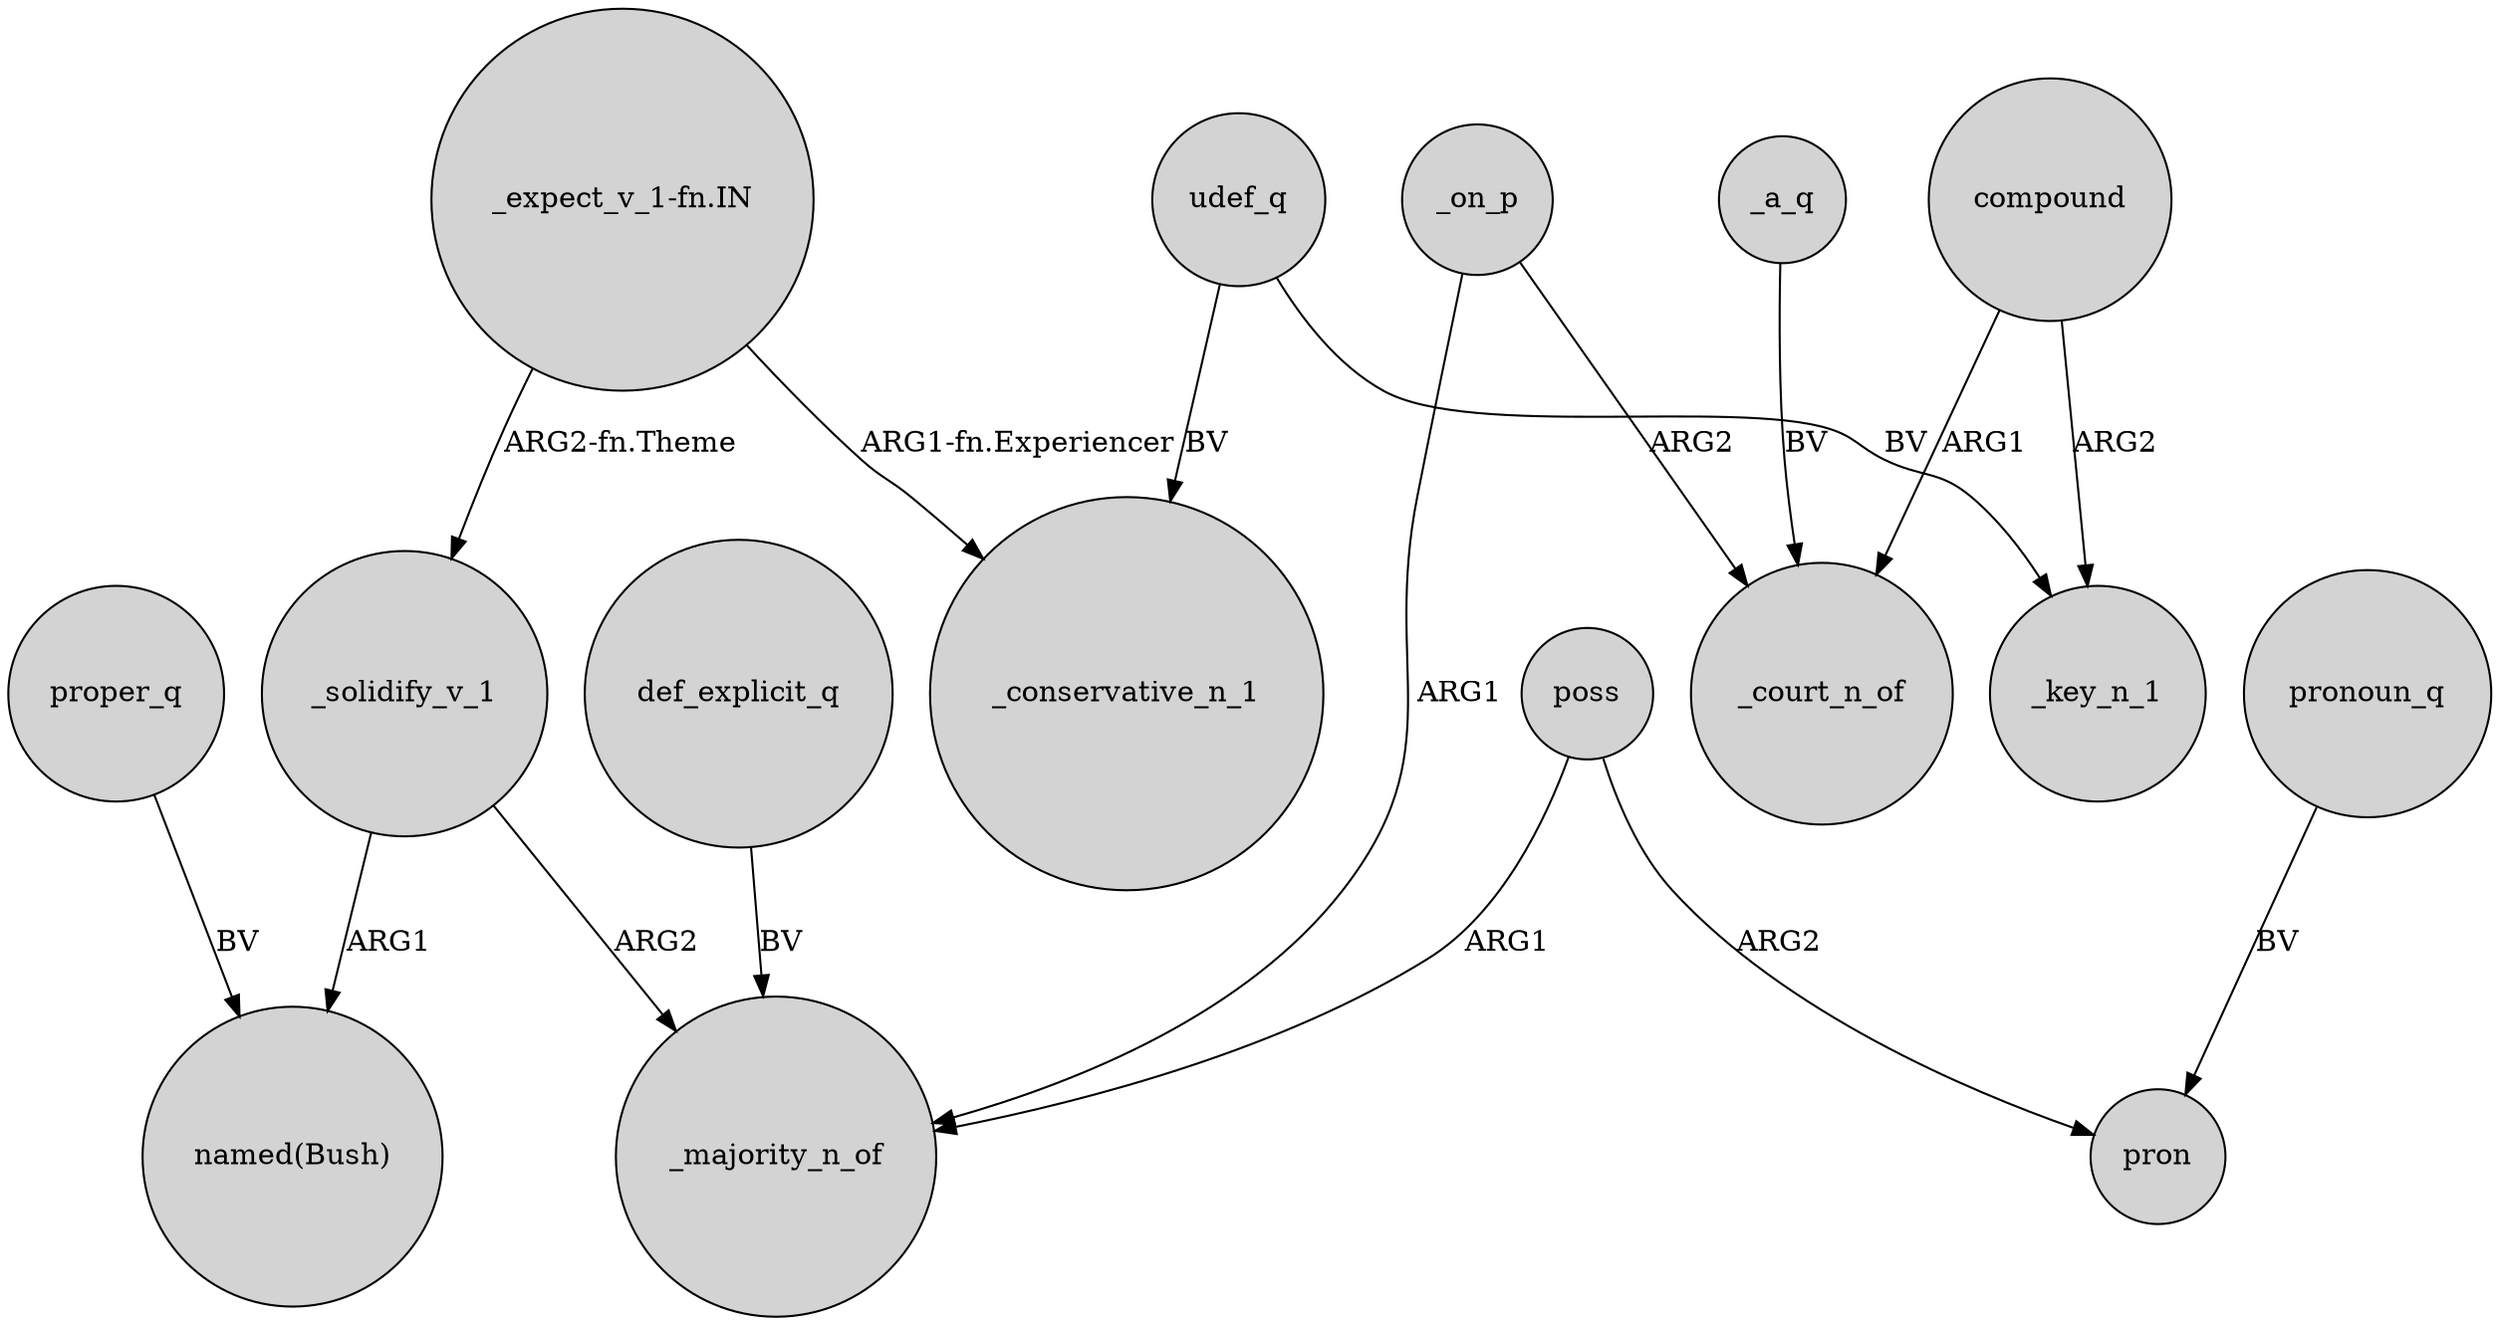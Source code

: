 digraph {
	node [shape=circle style=filled]
	_solidify_v_1 -> "named(Bush)" [label=ARG1]
	_on_p -> _court_n_of [label=ARG2]
	compound -> _key_n_1 [label=ARG2]
	_solidify_v_1 -> _majority_n_of [label=ARG2]
	"_expect_v_1-fn.IN" -> _solidify_v_1 [label="ARG2-fn.Theme"]
	"_expect_v_1-fn.IN" -> _conservative_n_1 [label="ARG1-fn.Experiencer"]
	_a_q -> _court_n_of [label=BV]
	poss -> pron [label=ARG2]
	_on_p -> _majority_n_of [label=ARG1]
	udef_q -> _key_n_1 [label=BV]
	def_explicit_q -> _majority_n_of [label=BV]
	udef_q -> _conservative_n_1 [label=BV]
	proper_q -> "named(Bush)" [label=BV]
	poss -> _majority_n_of [label=ARG1]
	compound -> _court_n_of [label=ARG1]
	pronoun_q -> pron [label=BV]
}
